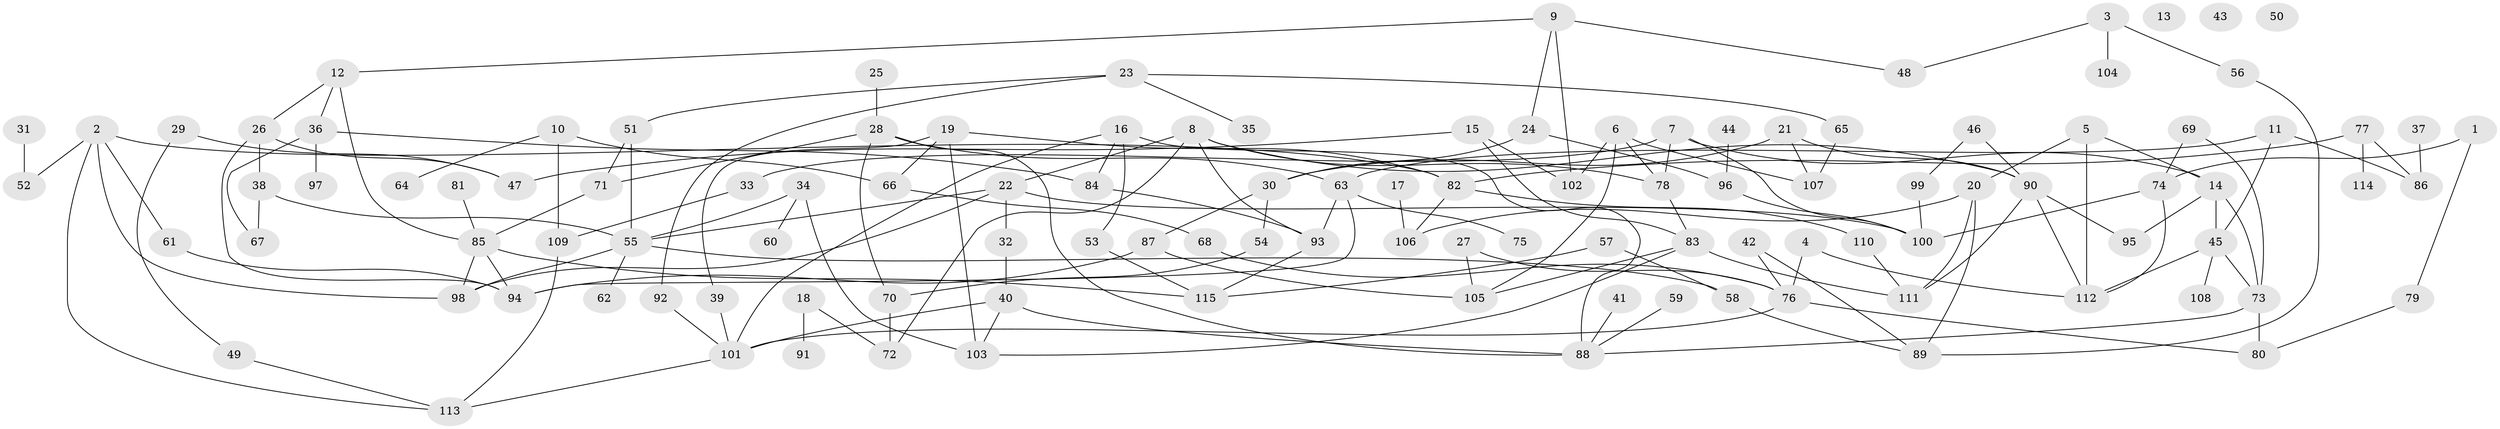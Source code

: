 // Generated by graph-tools (version 1.1) at 2025/25/03/09/25 03:25:14]
// undirected, 115 vertices, 170 edges
graph export_dot {
graph [start="1"]
  node [color=gray90,style=filled];
  1;
  2;
  3;
  4;
  5;
  6;
  7;
  8;
  9;
  10;
  11;
  12;
  13;
  14;
  15;
  16;
  17;
  18;
  19;
  20;
  21;
  22;
  23;
  24;
  25;
  26;
  27;
  28;
  29;
  30;
  31;
  32;
  33;
  34;
  35;
  36;
  37;
  38;
  39;
  40;
  41;
  42;
  43;
  44;
  45;
  46;
  47;
  48;
  49;
  50;
  51;
  52;
  53;
  54;
  55;
  56;
  57;
  58;
  59;
  60;
  61;
  62;
  63;
  64;
  65;
  66;
  67;
  68;
  69;
  70;
  71;
  72;
  73;
  74;
  75;
  76;
  77;
  78;
  79;
  80;
  81;
  82;
  83;
  84;
  85;
  86;
  87;
  88;
  89;
  90;
  91;
  92;
  93;
  94;
  95;
  96;
  97;
  98;
  99;
  100;
  101;
  102;
  103;
  104;
  105;
  106;
  107;
  108;
  109;
  110;
  111;
  112;
  113;
  114;
  115;
  1 -- 74;
  1 -- 79;
  2 -- 52;
  2 -- 61;
  2 -- 82;
  2 -- 98;
  2 -- 113;
  3 -- 48;
  3 -- 56;
  3 -- 104;
  4 -- 76;
  4 -- 112;
  5 -- 14;
  5 -- 20;
  5 -- 112;
  6 -- 78;
  6 -- 102;
  6 -- 105;
  6 -- 107;
  7 -- 14;
  7 -- 33;
  7 -- 78;
  7 -- 100;
  8 -- 22;
  8 -- 72;
  8 -- 78;
  8 -- 90;
  8 -- 93;
  9 -- 12;
  9 -- 24;
  9 -- 48;
  9 -- 102;
  10 -- 64;
  10 -- 66;
  10 -- 109;
  11 -- 45;
  11 -- 63;
  11 -- 86;
  12 -- 26;
  12 -- 36;
  12 -- 85;
  14 -- 45;
  14 -- 73;
  14 -- 95;
  15 -- 47;
  15 -- 83;
  15 -- 102;
  16 -- 53;
  16 -- 84;
  16 -- 88;
  16 -- 101;
  17 -- 106;
  18 -- 72;
  18 -- 91;
  19 -- 39;
  19 -- 66;
  19 -- 82;
  19 -- 103;
  20 -- 89;
  20 -- 106;
  20 -- 111;
  21 -- 30;
  21 -- 90;
  21 -- 107;
  22 -- 32;
  22 -- 55;
  22 -- 98;
  22 -- 100;
  23 -- 35;
  23 -- 51;
  23 -- 65;
  23 -- 92;
  24 -- 30;
  24 -- 96;
  25 -- 28;
  26 -- 38;
  26 -- 47;
  26 -- 94;
  27 -- 76;
  27 -- 105;
  28 -- 63;
  28 -- 70;
  28 -- 71;
  28 -- 88;
  29 -- 47;
  29 -- 49;
  30 -- 54;
  30 -- 87;
  31 -- 52;
  32 -- 40;
  33 -- 109;
  34 -- 55;
  34 -- 60;
  34 -- 103;
  36 -- 67;
  36 -- 84;
  36 -- 97;
  37 -- 86;
  38 -- 55;
  38 -- 67;
  39 -- 101;
  40 -- 88;
  40 -- 101;
  40 -- 103;
  41 -- 88;
  42 -- 76;
  42 -- 89;
  44 -- 96;
  45 -- 73;
  45 -- 108;
  45 -- 112;
  46 -- 90;
  46 -- 99;
  49 -- 113;
  51 -- 55;
  51 -- 71;
  53 -- 115;
  54 -- 70;
  55 -- 58;
  55 -- 62;
  55 -- 98;
  56 -- 89;
  57 -- 58;
  57 -- 115;
  58 -- 89;
  59 -- 88;
  61 -- 94;
  63 -- 75;
  63 -- 93;
  63 -- 94;
  65 -- 107;
  66 -- 68;
  68 -- 76;
  69 -- 73;
  69 -- 74;
  70 -- 72;
  71 -- 85;
  73 -- 80;
  73 -- 88;
  74 -- 100;
  74 -- 112;
  76 -- 80;
  76 -- 101;
  77 -- 82;
  77 -- 86;
  77 -- 114;
  78 -- 83;
  79 -- 80;
  81 -- 85;
  82 -- 106;
  82 -- 110;
  83 -- 103;
  83 -- 105;
  83 -- 111;
  84 -- 93;
  85 -- 94;
  85 -- 98;
  85 -- 115;
  87 -- 94;
  87 -- 105;
  90 -- 95;
  90 -- 111;
  90 -- 112;
  92 -- 101;
  93 -- 115;
  96 -- 100;
  99 -- 100;
  101 -- 113;
  109 -- 113;
  110 -- 111;
}
